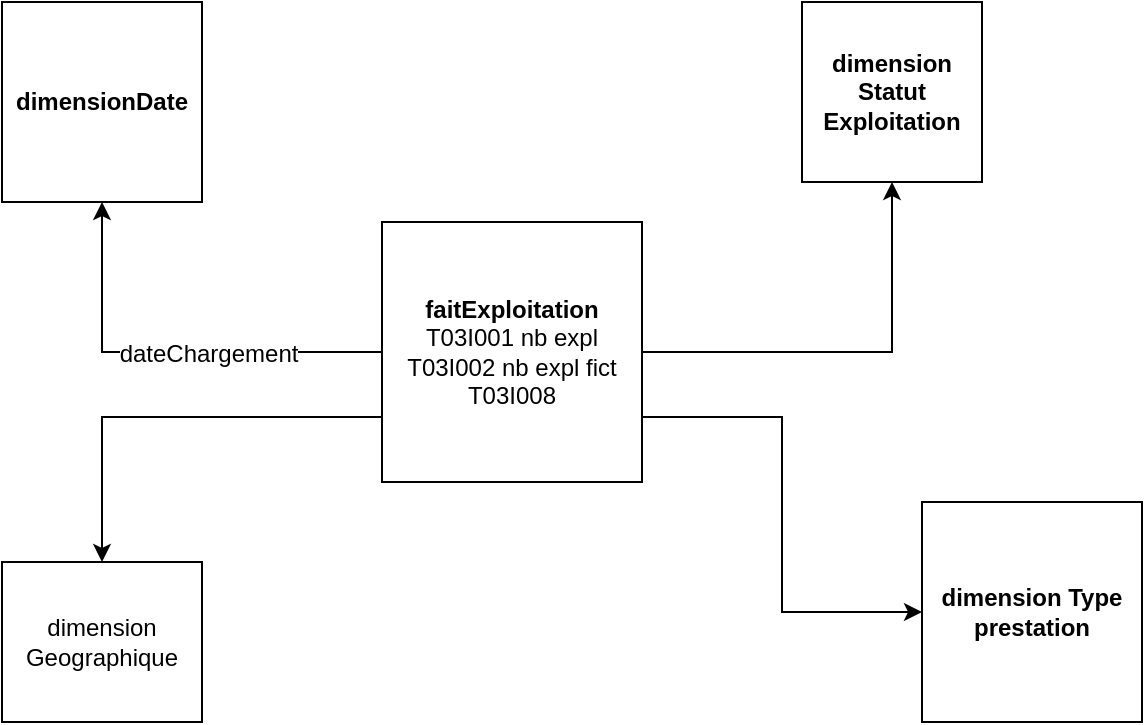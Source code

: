 <mxfile version="12.6.5" type="github">
  <diagram id="G0MqJpi9HQVIHO3GD1oq" name="Page-1">
    <mxGraphModel dx="1022" dy="409" grid="1" gridSize="10" guides="1" tooltips="1" connect="1" arrows="1" fold="1" page="1" pageScale="1" pageWidth="827" pageHeight="1169" math="0" shadow="0">
      <root>
        <mxCell id="0"/>
        <mxCell id="1" parent="0"/>
        <mxCell id="pAsfDyFJMWefTgQZerc5-4" style="edgeStyle=orthogonalEdgeStyle;rounded=0;orthogonalLoop=1;jettySize=auto;html=1;exitX=0;exitY=0.5;exitDx=0;exitDy=0;entryX=0.5;entryY=1;entryDx=0;entryDy=0;" parent="1" source="ZqlWHP8wBuOTazcMExGQ-1" target="pAsfDyFJMWefTgQZerc5-2" edge="1">
          <mxGeometry relative="1" as="geometry"/>
        </mxCell>
        <mxCell id="pAsfDyFJMWefTgQZerc5-6" value="dateChargement" style="text;html=1;align=center;verticalAlign=middle;resizable=0;points=[];labelBackgroundColor=#ffffff;" parent="pAsfDyFJMWefTgQZerc5-4" vertex="1" connectable="0">
          <mxGeometry x="-0.186" y="1" relative="1" as="geometry">
            <mxPoint as="offset"/>
          </mxGeometry>
        </mxCell>
        <mxCell id="pAsfDyFJMWefTgQZerc5-7" style="edgeStyle=orthogonalEdgeStyle;rounded=0;orthogonalLoop=1;jettySize=auto;html=1;exitX=1;exitY=0.5;exitDx=0;exitDy=0;entryX=0.5;entryY=1;entryDx=0;entryDy=0;" parent="1" source="ZqlWHP8wBuOTazcMExGQ-1" target="pAsfDyFJMWefTgQZerc5-5" edge="1">
          <mxGeometry relative="1" as="geometry"/>
        </mxCell>
        <mxCell id="pAsfDyFJMWefTgQZerc5-10" style="edgeStyle=orthogonalEdgeStyle;rounded=0;orthogonalLoop=1;jettySize=auto;html=1;exitX=0;exitY=0.75;exitDx=0;exitDy=0;entryX=0.5;entryY=0;entryDx=0;entryDy=0;" parent="1" source="ZqlWHP8wBuOTazcMExGQ-1" target="pAsfDyFJMWefTgQZerc5-8" edge="1">
          <mxGeometry relative="1" as="geometry"/>
        </mxCell>
        <mxCell id="cISLuonBaTgm-H967fYk-2" style="edgeStyle=orthogonalEdgeStyle;rounded=0;orthogonalLoop=1;jettySize=auto;html=1;exitX=1;exitY=0.75;exitDx=0;exitDy=0;entryX=0;entryY=0.5;entryDx=0;entryDy=0;" edge="1" parent="1" source="ZqlWHP8wBuOTazcMExGQ-1" target="cISLuonBaTgm-H967fYk-1">
          <mxGeometry relative="1" as="geometry"/>
        </mxCell>
        <mxCell id="ZqlWHP8wBuOTazcMExGQ-1" value="&lt;div&gt;&lt;b&gt;faitExploitation&lt;/b&gt;&lt;/div&gt;&lt;div&gt;T03I001 nb expl&lt;br&gt;&lt;/div&gt;&lt;div&gt;T03I002 nb expl fict&lt;br&gt;&lt;/div&gt;&lt;div&gt;T03I008&lt;br&gt;&lt;/div&gt;" style="whiteSpace=wrap;html=1;aspect=fixed;" parent="1" vertex="1">
          <mxGeometry x="400" y="320" width="130" height="130" as="geometry"/>
        </mxCell>
        <mxCell id="pAsfDyFJMWefTgQZerc5-2" value="&lt;b&gt;dimensionDate&lt;/b&gt;" style="whiteSpace=wrap;html=1;aspect=fixed;" parent="1" vertex="1">
          <mxGeometry x="210" y="210" width="100" height="100" as="geometry"/>
        </mxCell>
        <mxCell id="pAsfDyFJMWefTgQZerc5-5" value="&lt;div&gt;&lt;b&gt;dimension&lt;/b&gt;&lt;/div&gt;&lt;div&gt;&lt;b&gt;Statut&lt;/b&gt;&lt;/div&gt;&lt;div&gt;&lt;b&gt;Exploitation&lt;/b&gt;&lt;/div&gt;" style="whiteSpace=wrap;html=1;aspect=fixed;" parent="1" vertex="1">
          <mxGeometry x="610" y="210" width="90" height="90" as="geometry"/>
        </mxCell>
        <mxCell id="pAsfDyFJMWefTgQZerc5-8" value="&lt;div&gt;dimension&lt;/div&gt;&lt;div&gt;Geographique&lt;/div&gt;" style="rounded=0;whiteSpace=wrap;html=1;" parent="1" vertex="1">
          <mxGeometry x="210" y="490" width="100" height="80" as="geometry"/>
        </mxCell>
        <mxCell id="cISLuonBaTgm-H967fYk-1" value="&lt;div&gt;&lt;b&gt;dimension Type prestation&lt;br&gt;&lt;/b&gt;&lt;/div&gt;" style="whiteSpace=wrap;html=1;aspect=fixed;" vertex="1" parent="1">
          <mxGeometry x="670" y="460" width="110" height="110" as="geometry"/>
        </mxCell>
      </root>
    </mxGraphModel>
  </diagram>
</mxfile>
